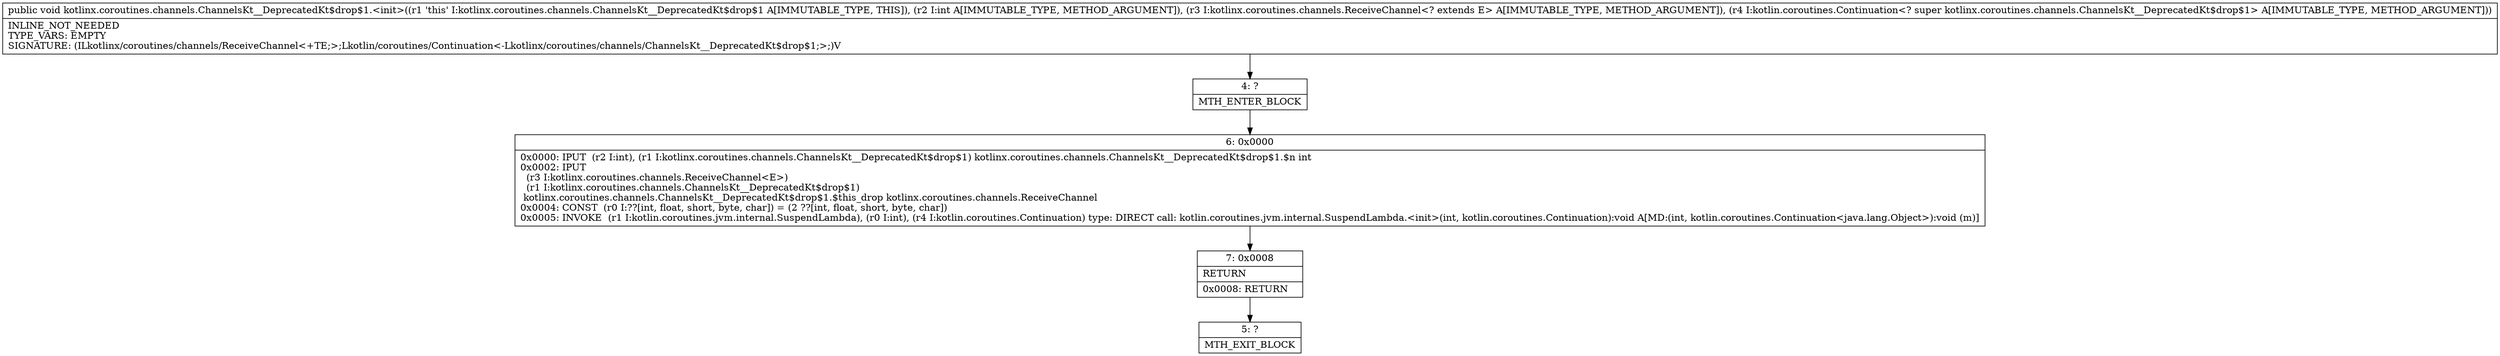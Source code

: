 digraph "CFG forkotlinx.coroutines.channels.ChannelsKt__DeprecatedKt$drop$1.\<init\>(ILkotlinx\/coroutines\/channels\/ReceiveChannel;Lkotlin\/coroutines\/Continuation;)V" {
Node_4 [shape=record,label="{4\:\ ?|MTH_ENTER_BLOCK\l}"];
Node_6 [shape=record,label="{6\:\ 0x0000|0x0000: IPUT  (r2 I:int), (r1 I:kotlinx.coroutines.channels.ChannelsKt__DeprecatedKt$drop$1) kotlinx.coroutines.channels.ChannelsKt__DeprecatedKt$drop$1.$n int \l0x0002: IPUT  \l  (r3 I:kotlinx.coroutines.channels.ReceiveChannel\<E\>)\l  (r1 I:kotlinx.coroutines.channels.ChannelsKt__DeprecatedKt$drop$1)\l kotlinx.coroutines.channels.ChannelsKt__DeprecatedKt$drop$1.$this_drop kotlinx.coroutines.channels.ReceiveChannel \l0x0004: CONST  (r0 I:??[int, float, short, byte, char]) = (2 ??[int, float, short, byte, char]) \l0x0005: INVOKE  (r1 I:kotlin.coroutines.jvm.internal.SuspendLambda), (r0 I:int), (r4 I:kotlin.coroutines.Continuation) type: DIRECT call: kotlin.coroutines.jvm.internal.SuspendLambda.\<init\>(int, kotlin.coroutines.Continuation):void A[MD:(int, kotlin.coroutines.Continuation\<java.lang.Object\>):void (m)]\l}"];
Node_7 [shape=record,label="{7\:\ 0x0008|RETURN\l|0x0008: RETURN   \l}"];
Node_5 [shape=record,label="{5\:\ ?|MTH_EXIT_BLOCK\l}"];
MethodNode[shape=record,label="{public void kotlinx.coroutines.channels.ChannelsKt__DeprecatedKt$drop$1.\<init\>((r1 'this' I:kotlinx.coroutines.channels.ChannelsKt__DeprecatedKt$drop$1 A[IMMUTABLE_TYPE, THIS]), (r2 I:int A[IMMUTABLE_TYPE, METHOD_ARGUMENT]), (r3 I:kotlinx.coroutines.channels.ReceiveChannel\<? extends E\> A[IMMUTABLE_TYPE, METHOD_ARGUMENT]), (r4 I:kotlin.coroutines.Continuation\<? super kotlinx.coroutines.channels.ChannelsKt__DeprecatedKt$drop$1\> A[IMMUTABLE_TYPE, METHOD_ARGUMENT]))  | INLINE_NOT_NEEDED\lTYPE_VARS: EMPTY\lSIGNATURE: (ILkotlinx\/coroutines\/channels\/ReceiveChannel\<+TE;\>;Lkotlin\/coroutines\/Continuation\<\-Lkotlinx\/coroutines\/channels\/ChannelsKt__DeprecatedKt$drop$1;\>;)V\l}"];
MethodNode -> Node_4;Node_4 -> Node_6;
Node_6 -> Node_7;
Node_7 -> Node_5;
}

